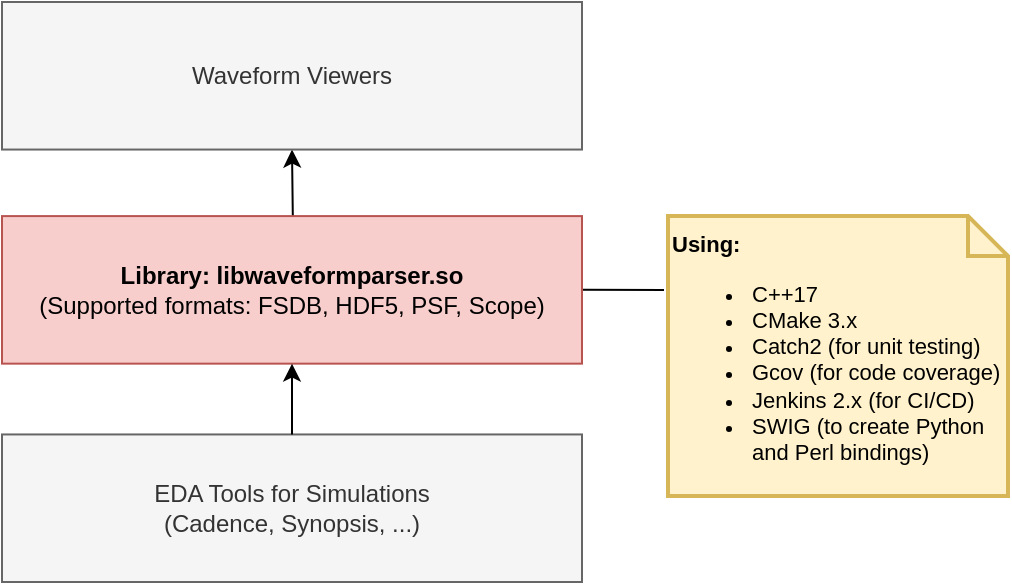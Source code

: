 <mxfile version="16.4.0" type="device"><diagram id="pjsOqdzvsRo2gX6j2M7c" name="Seite-1"><mxGraphModel dx="918" dy="718" grid="0" gridSize="10" guides="1" tooltips="1" connect="1" arrows="1" fold="1" page="1" pageScale="1" pageWidth="827" pageHeight="1169" math="0" shadow="0"><root><mxCell id="0"/><mxCell id="1" parent="0"/><mxCell id="hp2qB4dMjpnOcUvQ6K8U-10" value="&lt;span style=&quot;font-size: 11px ; color: rgb(0 , 0 , 0)&quot;&gt;&lt;b&gt;Using:&amp;nbsp;&lt;/b&gt;&lt;br&gt;&lt;ul&gt;&lt;li&gt;&lt;span style=&quot;color: rgb(0 , 0 , 0)&quot;&gt;C++17&lt;/span&gt;&lt;/li&gt;&lt;li&gt;&lt;span style=&quot;color: rgb(0 , 0 , 0)&quot;&gt;CMake 3.x&lt;/span&gt;&lt;/li&gt;&lt;li&gt;&lt;span style=&quot;color: rgb(0 , 0 , 0)&quot;&gt;Catch2 (for unit testing)&lt;/span&gt;&lt;/li&gt;&lt;li&gt;&lt;span style=&quot;color: rgb(0 , 0 , 0)&quot;&gt;Gcov (for code coverage)&lt;/span&gt;&lt;/li&gt;&lt;li&gt;&lt;span style=&quot;color: rgb(0 , 0 , 0)&quot;&gt;Jenkins 2.x (for CI/CD)&lt;/span&gt;&lt;/li&gt;&lt;li&gt;&lt;span style=&quot;color: rgb(0 , 0 , 0)&quot;&gt;SWIG (to create Python and Perl bindings)&lt;/span&gt;&lt;/li&gt;&lt;/ul&gt;&lt;/span&gt;" style="shape=note;strokeWidth=2;fontSize=14;size=20;whiteSpace=wrap;html=1;fillColor=#fff2cc;strokeColor=#d6b656;fontColor=#666600;align=left;" vertex="1" parent="1"><mxGeometry x="602" y="344.05" width="170" height="140" as="geometry"/></mxCell><mxCell id="hp2qB4dMjpnOcUvQ6K8U-1" value="EDA Tools for Simulations&lt;br&gt;(Cadence, Synopsis, ...)" style="rounded=0;whiteSpace=wrap;html=1;fillColor=#f5f5f5;fontColor=#333333;strokeColor=#666666;" vertex="1" parent="1"><mxGeometry x="269" y="453.224" width="290" height="73.776" as="geometry"/></mxCell><mxCell id="hp2qB4dMjpnOcUvQ6K8U-6" style="edgeStyle=orthogonalEdgeStyle;rounded=0;orthogonalLoop=1;jettySize=auto;html=1;entryX=0.5;entryY=1;entryDx=0;entryDy=0;" edge="1" parent="1" target="hp2qB4dMjpnOcUvQ6K8U-3"><mxGeometry relative="1" as="geometry"><mxPoint x="414" y="392.995" as="sourcePoint"/></mxGeometry></mxCell><mxCell id="hp2qB4dMjpnOcUvQ6K8U-11" style="rounded=0;orthogonalLoop=1;jettySize=auto;html=1;fontSize=12;endArrow=none;endFill=0;exitX=1;exitY=0.5;exitDx=0;exitDy=0;" edge="1" parent="1" source="hp2qB4dMjpnOcUvQ6K8U-2"><mxGeometry relative="1" as="geometry"><mxPoint x="600" y="381" as="targetPoint"/></mxGeometry></mxCell><mxCell id="hp2qB4dMjpnOcUvQ6K8U-2" value="&lt;b&gt;Library: libwaveformparser.so&lt;/b&gt;&lt;br&gt;(Supported formats: FSDB, HDF5, PSF, Scope)" style="rounded=0;whiteSpace=wrap;html=1;fillColor=#f8cecc;strokeColor=#b85450;" vertex="1" parent="1"><mxGeometry x="269" y="344.048" width="290" height="73.776" as="geometry"/></mxCell><mxCell id="hp2qB4dMjpnOcUvQ6K8U-5" style="edgeStyle=orthogonalEdgeStyle;rounded=0;orthogonalLoop=1;jettySize=auto;html=1;entryX=0.5;entryY=1;entryDx=0;entryDy=0;" edge="1" parent="1" source="hp2qB4dMjpnOcUvQ6K8U-1" target="hp2qB4dMjpnOcUvQ6K8U-2"><mxGeometry relative="1" as="geometry"/></mxCell><mxCell id="hp2qB4dMjpnOcUvQ6K8U-3" value="Waveform Viewers" style="rounded=0;whiteSpace=wrap;html=1;fillColor=#f5f5f5;fontColor=#333333;strokeColor=#666666;" vertex="1" parent="1"><mxGeometry x="269" y="237" width="290" height="73.776" as="geometry"/></mxCell></root></mxGraphModel></diagram></mxfile>